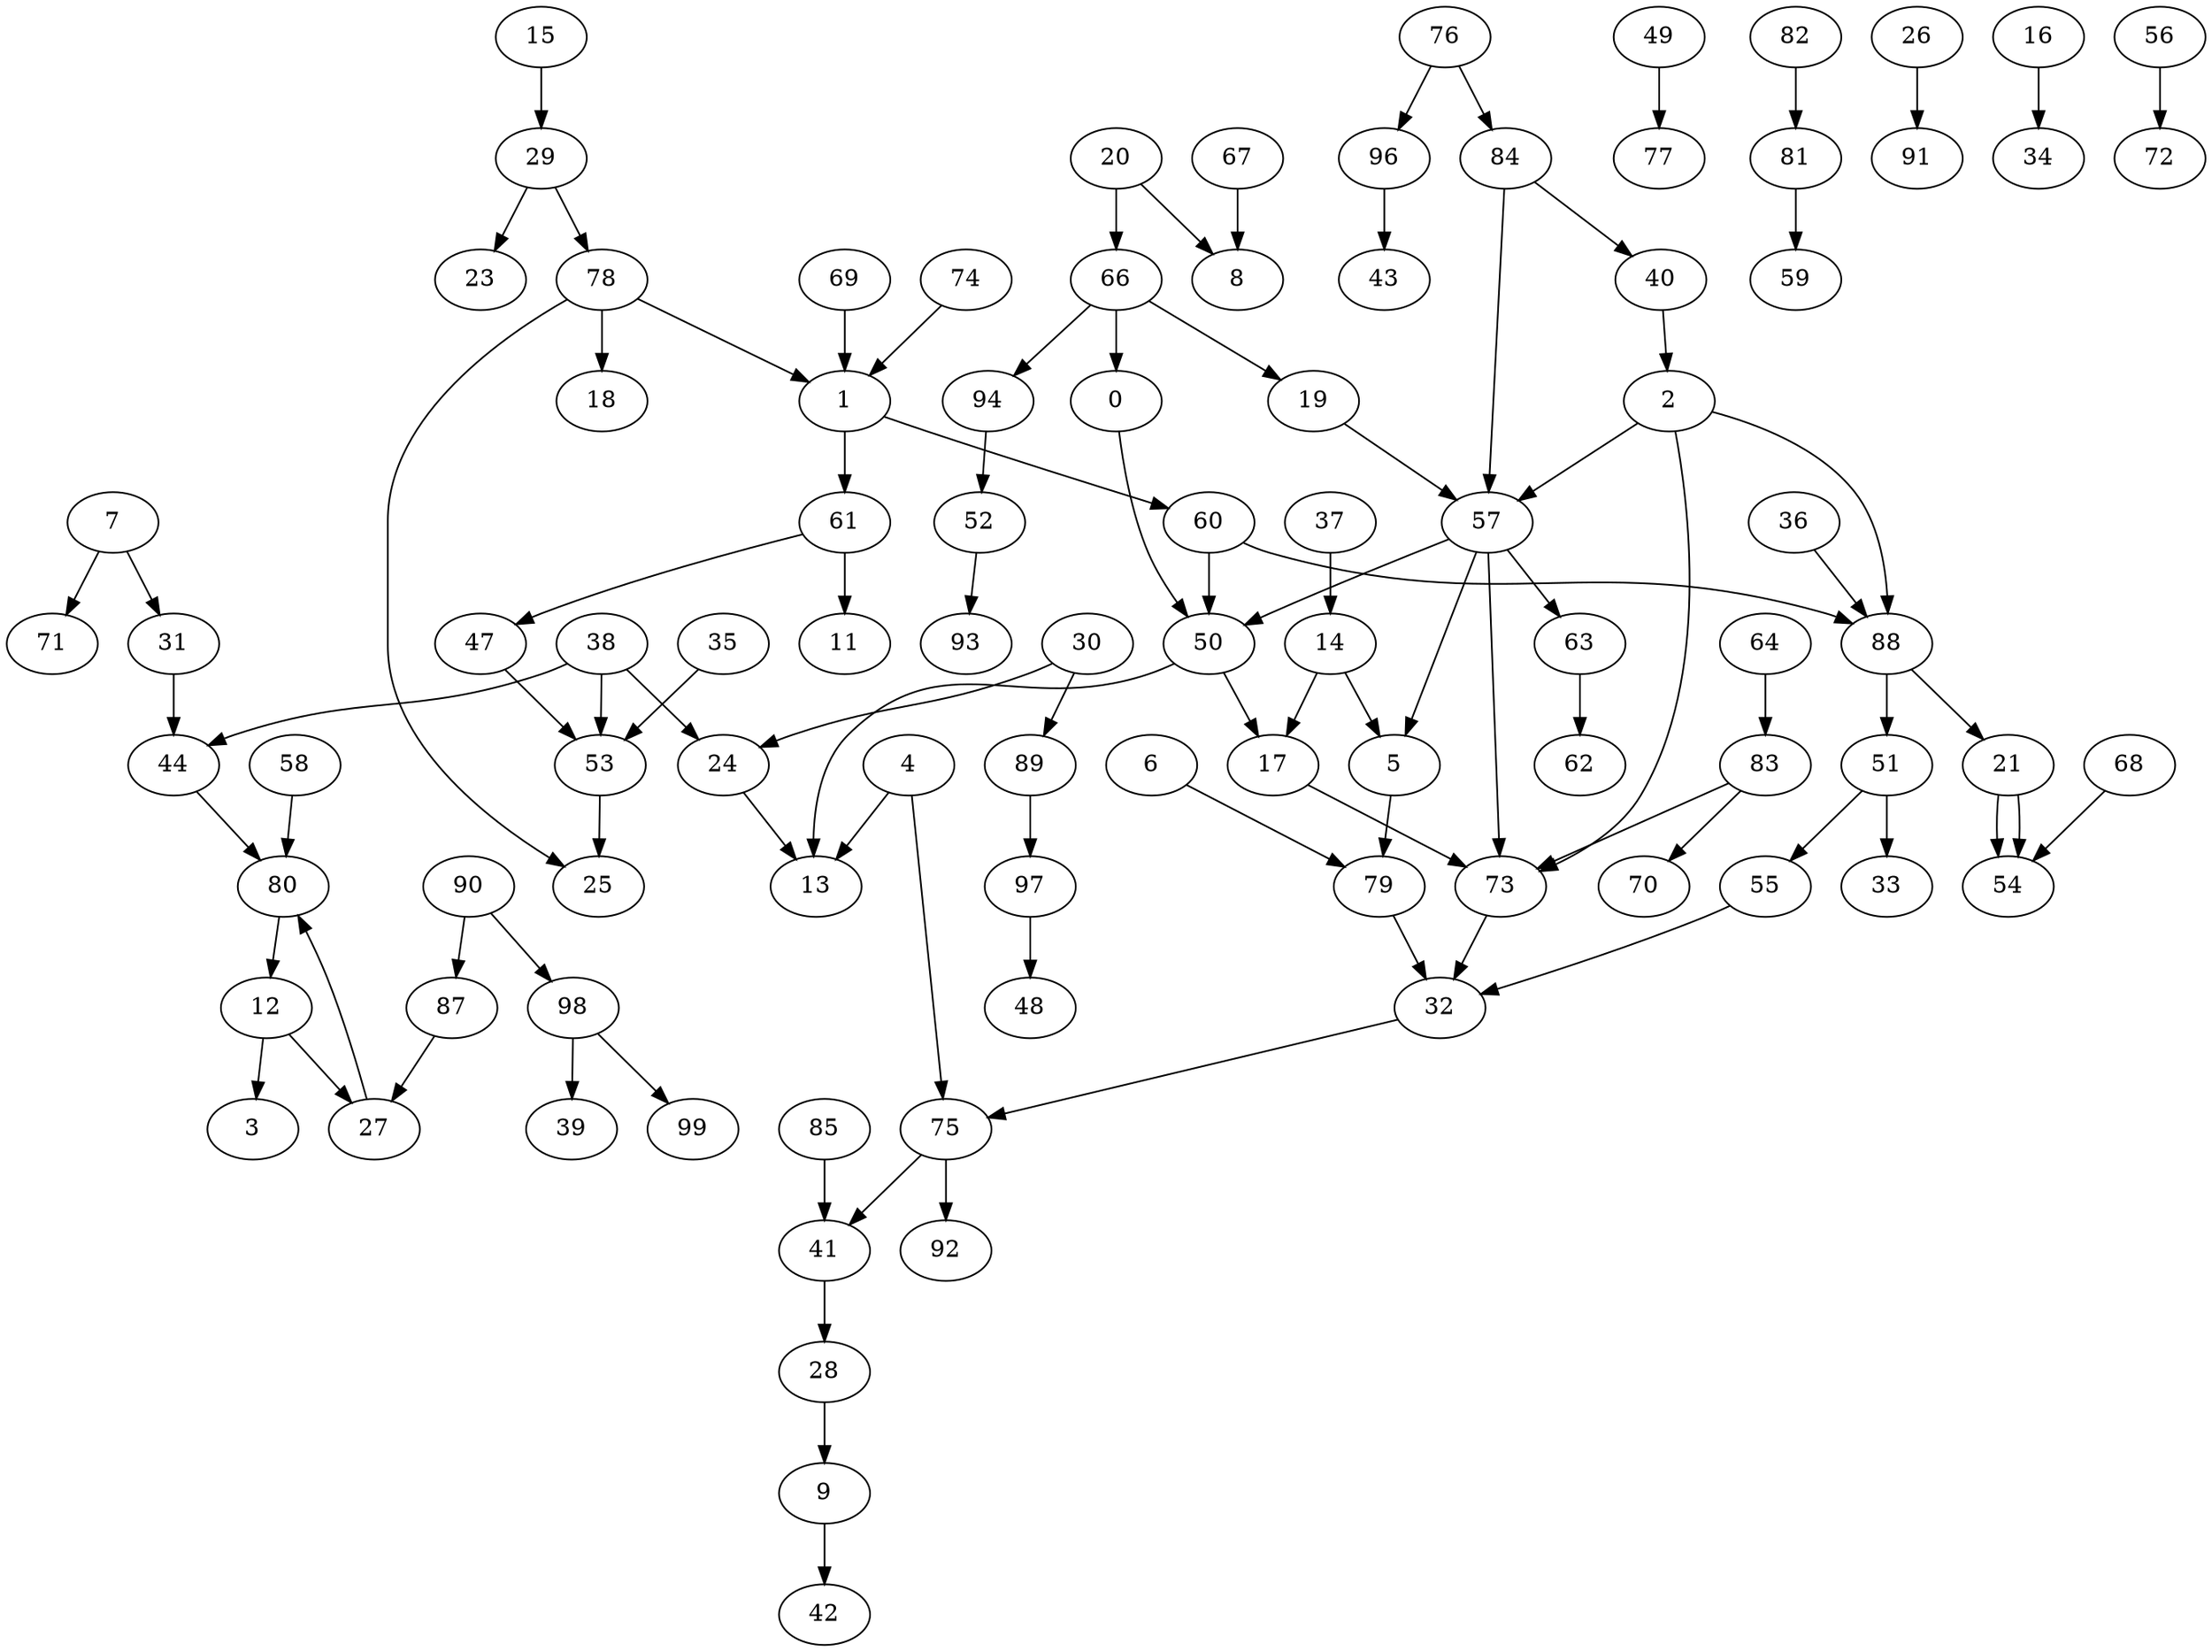 digraph G {
	7 -> 31;
	7 -> 71;
	63 -> 62;
	31 -> 44;
	36 -> 88;
	74 -> 1;
	88 -> 51;
	88 -> 21;
	49 -> 77;
	83 -> 70;
	83 -> 73;
	51 -> 33;
	51 -> 55;
	73 -> 32;
	47 -> 53;
	82 -> 81;
	60 -> 88;
	60 -> 50;
	98 -> 39;
	98 -> 99;
	37 -> 14;
	30 -> 24;
	30 -> 89;
	57 -> 5;
	57 -> 73;
	57 -> 63;
	57 -> 50;
	0 -> 50;
	20 -> 66;
	20 -> 8;
	84 -> 40;
	84 -> 57;
	41 -> 28;
	2 -> 73;
	2 -> 88;
	2 -> 57;
	12 -> 3;
	12 -> 27;
	50 -> 17;
	50 -> 13;
	53 -> 25;
	76 -> 84;
	76 -> 96;
	26 -> 91;
	90 -> 98;
	90 -> 87;
	89 -> 97;
	5 -> 79;
	14 -> 5;
	14 -> 17;
	75 -> 92;
	75 -> 41;
	44 -> 80;
	40 -> 2;
	9 -> 42;
	21 -> 54;
	21 -> 54;
	29 -> 23;
	29 -> 78;
	38 -> 44;
	38 -> 24;
	38 -> 53;
	66 -> 94;
	66 -> 0;
	66 -> 19;
	28 -> 9;
	67 -> 8;
	78 -> 18;
	78 -> 25;
	78 -> 1;
	35 -> 53;
	6 -> 79;
	27 -> 80;
	96 -> 43;
	61 -> 47;
	61 -> 11;
	64 -> 83;
	85 -> 41;
	68 -> 54;
	4 -> 13;
	4 -> 75;
	55 -> 32;
	69 -> 1;
	97 -> 48;
	87 -> 27;
	24 -> 13;
	52 -> 93;
	15 -> 29;
	16 -> 34;
	32 -> 75;
	1 -> 60;
	1 -> 61;
	56 -> 72;
	81 -> 59;
	80 -> 12;
	19 -> 57;
	58 -> 80;
	94 -> 52;
	17 -> 73;
	79 -> 32;
}